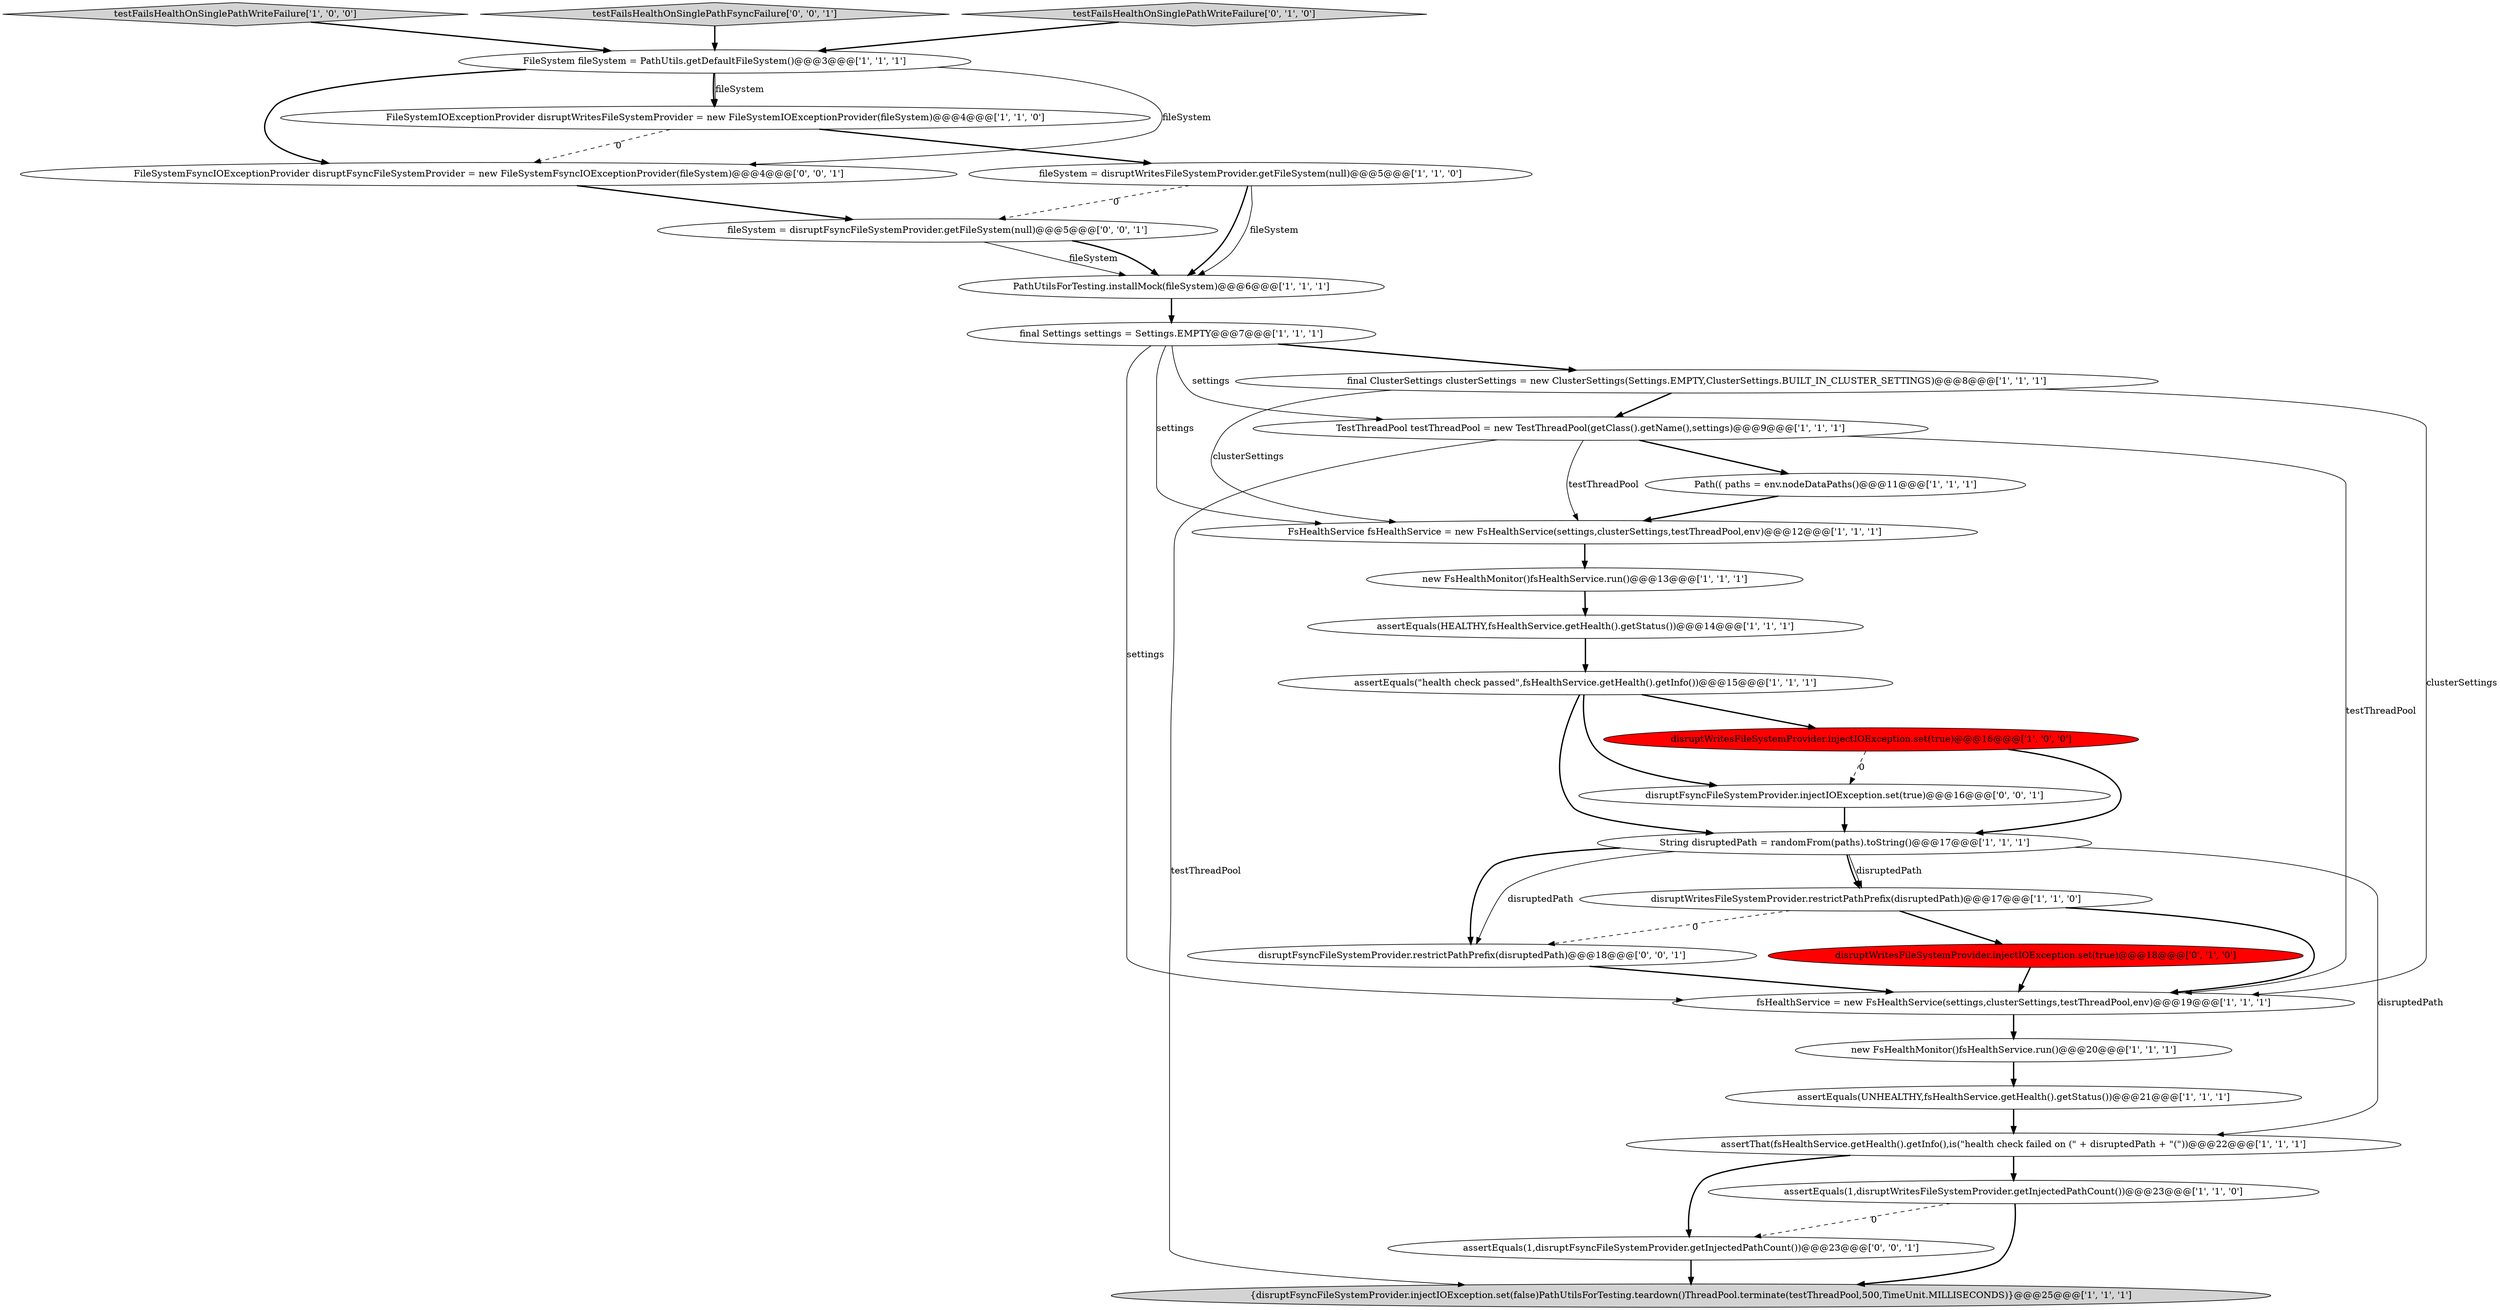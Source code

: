 digraph {
10 [style = filled, label = "assertThat(fsHealthService.getHealth().getInfo(),is(\"health check failed on (\" + disruptedPath + \"(\"))@@@22@@@['1', '1', '1']", fillcolor = white, shape = ellipse image = "AAA0AAABBB1BBB"];
3 [style = filled, label = "testFailsHealthOnSinglePathWriteFailure['1', '0', '0']", fillcolor = lightgray, shape = diamond image = "AAA0AAABBB1BBB"];
6 [style = filled, label = "FileSystemIOExceptionProvider disruptWritesFileSystemProvider = new FileSystemIOExceptionProvider(fileSystem)@@@4@@@['1', '1', '0']", fillcolor = white, shape = ellipse image = "AAA0AAABBB1BBB"];
26 [style = filled, label = "testFailsHealthOnSinglePathFsyncFailure['0', '0', '1']", fillcolor = lightgray, shape = diamond image = "AAA0AAABBB3BBB"];
25 [style = filled, label = "disruptFsyncFileSystemProvider.restrictPathPrefix(disruptedPath)@@@18@@@['0', '0', '1']", fillcolor = white, shape = ellipse image = "AAA0AAABBB3BBB"];
14 [style = filled, label = "String disruptedPath = randomFrom(paths).toString()@@@17@@@['1', '1', '1']", fillcolor = white, shape = ellipse image = "AAA0AAABBB1BBB"];
20 [style = filled, label = "assertEquals(1,disruptWritesFileSystemProvider.getInjectedPathCount())@@@23@@@['1', '1', '0']", fillcolor = white, shape = ellipse image = "AAA0AAABBB1BBB"];
7 [style = filled, label = "{disruptFsyncFileSystemProvider.injectIOException.set(false)PathUtilsForTesting.teardown()ThreadPool.terminate(testThreadPool,500,TimeUnit.MILLISECONDS)}@@@25@@@['1', '1', '1']", fillcolor = lightgray, shape = ellipse image = "AAA0AAABBB1BBB"];
0 [style = filled, label = "fsHealthService = new FsHealthService(settings,clusterSettings,testThreadPool,env)@@@19@@@['1', '1', '1']", fillcolor = white, shape = ellipse image = "AAA0AAABBB1BBB"];
8 [style = filled, label = "disruptWritesFileSystemProvider.restrictPathPrefix(disruptedPath)@@@17@@@['1', '1', '0']", fillcolor = white, shape = ellipse image = "AAA0AAABBB1BBB"];
18 [style = filled, label = "Path(( paths = env.nodeDataPaths()@@@11@@@['1', '1', '1']", fillcolor = white, shape = ellipse image = "AAA0AAABBB1BBB"];
17 [style = filled, label = "new FsHealthMonitor()fsHealthService.run()@@@13@@@['1', '1', '1']", fillcolor = white, shape = ellipse image = "AAA0AAABBB1BBB"];
13 [style = filled, label = "disruptWritesFileSystemProvider.injectIOException.set(true)@@@16@@@['1', '0', '0']", fillcolor = red, shape = ellipse image = "AAA1AAABBB1BBB"];
11 [style = filled, label = "TestThreadPool testThreadPool = new TestThreadPool(getClass().getName(),settings)@@@9@@@['1', '1', '1']", fillcolor = white, shape = ellipse image = "AAA0AAABBB1BBB"];
29 [style = filled, label = "fileSystem = disruptFsyncFileSystemProvider.getFileSystem(null)@@@5@@@['0', '0', '1']", fillcolor = white, shape = ellipse image = "AAA0AAABBB3BBB"];
21 [style = filled, label = "final ClusterSettings clusterSettings = new ClusterSettings(Settings.EMPTY,ClusterSettings.BUILT_IN_CLUSTER_SETTINGS)@@@8@@@['1', '1', '1']", fillcolor = white, shape = ellipse image = "AAA0AAABBB1BBB"];
4 [style = filled, label = "assertEquals(UNHEALTHY,fsHealthService.getHealth().getStatus())@@@21@@@['1', '1', '1']", fillcolor = white, shape = ellipse image = "AAA0AAABBB1BBB"];
23 [style = filled, label = "disruptWritesFileSystemProvider.injectIOException.set(true)@@@18@@@['0', '1', '0']", fillcolor = red, shape = ellipse image = "AAA1AAABBB2BBB"];
24 [style = filled, label = "FileSystemFsyncIOExceptionProvider disruptFsyncFileSystemProvider = new FileSystemFsyncIOExceptionProvider(fileSystem)@@@4@@@['0', '0', '1']", fillcolor = white, shape = ellipse image = "AAA0AAABBB3BBB"];
27 [style = filled, label = "disruptFsyncFileSystemProvider.injectIOException.set(true)@@@16@@@['0', '0', '1']", fillcolor = white, shape = ellipse image = "AAA0AAABBB3BBB"];
12 [style = filled, label = "FsHealthService fsHealthService = new FsHealthService(settings,clusterSettings,testThreadPool,env)@@@12@@@['1', '1', '1']", fillcolor = white, shape = ellipse image = "AAA0AAABBB1BBB"];
9 [style = filled, label = "new FsHealthMonitor()fsHealthService.run()@@@20@@@['1', '1', '1']", fillcolor = white, shape = ellipse image = "AAA0AAABBB1BBB"];
28 [style = filled, label = "assertEquals(1,disruptFsyncFileSystemProvider.getInjectedPathCount())@@@23@@@['0', '0', '1']", fillcolor = white, shape = ellipse image = "AAA0AAABBB3BBB"];
5 [style = filled, label = "fileSystem = disruptWritesFileSystemProvider.getFileSystem(null)@@@5@@@['1', '1', '0']", fillcolor = white, shape = ellipse image = "AAA0AAABBB1BBB"];
1 [style = filled, label = "assertEquals(\"health check passed\",fsHealthService.getHealth().getInfo())@@@15@@@['1', '1', '1']", fillcolor = white, shape = ellipse image = "AAA0AAABBB1BBB"];
15 [style = filled, label = "assertEquals(HEALTHY,fsHealthService.getHealth().getStatus())@@@14@@@['1', '1', '1']", fillcolor = white, shape = ellipse image = "AAA0AAABBB1BBB"];
22 [style = filled, label = "testFailsHealthOnSinglePathWriteFailure['0', '1', '0']", fillcolor = lightgray, shape = diamond image = "AAA0AAABBB2BBB"];
16 [style = filled, label = "final Settings settings = Settings.EMPTY@@@7@@@['1', '1', '1']", fillcolor = white, shape = ellipse image = "AAA0AAABBB1BBB"];
2 [style = filled, label = "PathUtilsForTesting.installMock(fileSystem)@@@6@@@['1', '1', '1']", fillcolor = white, shape = ellipse image = "AAA0AAABBB1BBB"];
19 [style = filled, label = "FileSystem fileSystem = PathUtils.getDefaultFileSystem()@@@3@@@['1', '1', '1']", fillcolor = white, shape = ellipse image = "AAA0AAABBB1BBB"];
25->0 [style = bold, label=""];
4->10 [style = bold, label=""];
0->9 [style = bold, label=""];
10->20 [style = bold, label=""];
14->25 [style = bold, label=""];
10->28 [style = bold, label=""];
29->2 [style = solid, label="fileSystem"];
8->23 [style = bold, label=""];
16->11 [style = solid, label="settings"];
27->14 [style = bold, label=""];
22->19 [style = bold, label=""];
9->4 [style = bold, label=""];
16->12 [style = solid, label="settings"];
14->10 [style = solid, label="disruptedPath"];
12->17 [style = bold, label=""];
1->27 [style = bold, label=""];
28->7 [style = bold, label=""];
18->12 [style = bold, label=""];
11->0 [style = solid, label="testThreadPool"];
20->28 [style = dashed, label="0"];
24->29 [style = bold, label=""];
5->29 [style = dashed, label="0"];
26->19 [style = bold, label=""];
19->6 [style = bold, label=""];
23->0 [style = bold, label=""];
1->13 [style = bold, label=""];
11->18 [style = bold, label=""];
21->0 [style = solid, label="clusterSettings"];
14->8 [style = solid, label="disruptedPath"];
19->6 [style = solid, label="fileSystem"];
19->24 [style = bold, label=""];
8->0 [style = bold, label=""];
6->5 [style = bold, label=""];
5->2 [style = bold, label=""];
29->2 [style = bold, label=""];
13->27 [style = dashed, label="0"];
3->19 [style = bold, label=""];
16->0 [style = solid, label="settings"];
19->24 [style = solid, label="fileSystem"];
21->11 [style = bold, label=""];
6->24 [style = dashed, label="0"];
16->21 [style = bold, label=""];
17->15 [style = bold, label=""];
11->7 [style = solid, label="testThreadPool"];
11->12 [style = solid, label="testThreadPool"];
8->25 [style = dashed, label="0"];
1->14 [style = bold, label=""];
14->8 [style = bold, label=""];
20->7 [style = bold, label=""];
5->2 [style = solid, label="fileSystem"];
13->14 [style = bold, label=""];
14->25 [style = solid, label="disruptedPath"];
21->12 [style = solid, label="clusterSettings"];
15->1 [style = bold, label=""];
2->16 [style = bold, label=""];
}
